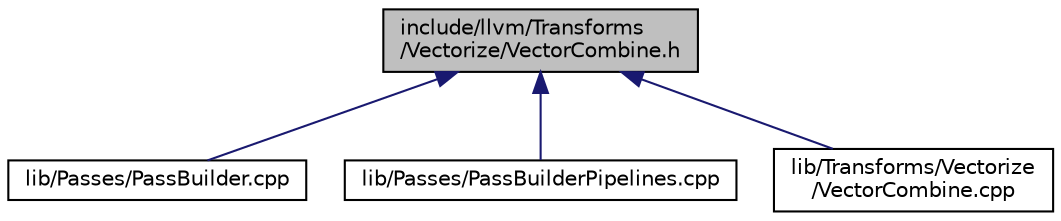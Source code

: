 digraph "include/llvm/Transforms/Vectorize/VectorCombine.h"
{
 // LATEX_PDF_SIZE
  bgcolor="transparent";
  edge [fontname="Helvetica",fontsize="10",labelfontname="Helvetica",labelfontsize="10"];
  node [fontname="Helvetica",fontsize="10",shape=record];
  Node1 [label="include/llvm/Transforms\l/Vectorize/VectorCombine.h",height=0.2,width=0.4,color="black", fillcolor="grey75", style="filled", fontcolor="black",tooltip=" "];
  Node1 -> Node2 [dir="back",color="midnightblue",fontsize="10",style="solid",fontname="Helvetica"];
  Node2 [label="lib/Passes/PassBuilder.cpp",height=0.2,width=0.4,color="black",URL="$PassBuilder_8cpp.html",tooltip=" "];
  Node1 -> Node3 [dir="back",color="midnightblue",fontsize="10",style="solid",fontname="Helvetica"];
  Node3 [label="lib/Passes/PassBuilderPipelines.cpp",height=0.2,width=0.4,color="black",URL="$PassBuilderPipelines_8cpp.html",tooltip=" "];
  Node1 -> Node4 [dir="back",color="midnightblue",fontsize="10",style="solid",fontname="Helvetica"];
  Node4 [label="lib/Transforms/Vectorize\l/VectorCombine.cpp",height=0.2,width=0.4,color="black",URL="$VectorCombine_8cpp.html",tooltip=" "];
}
